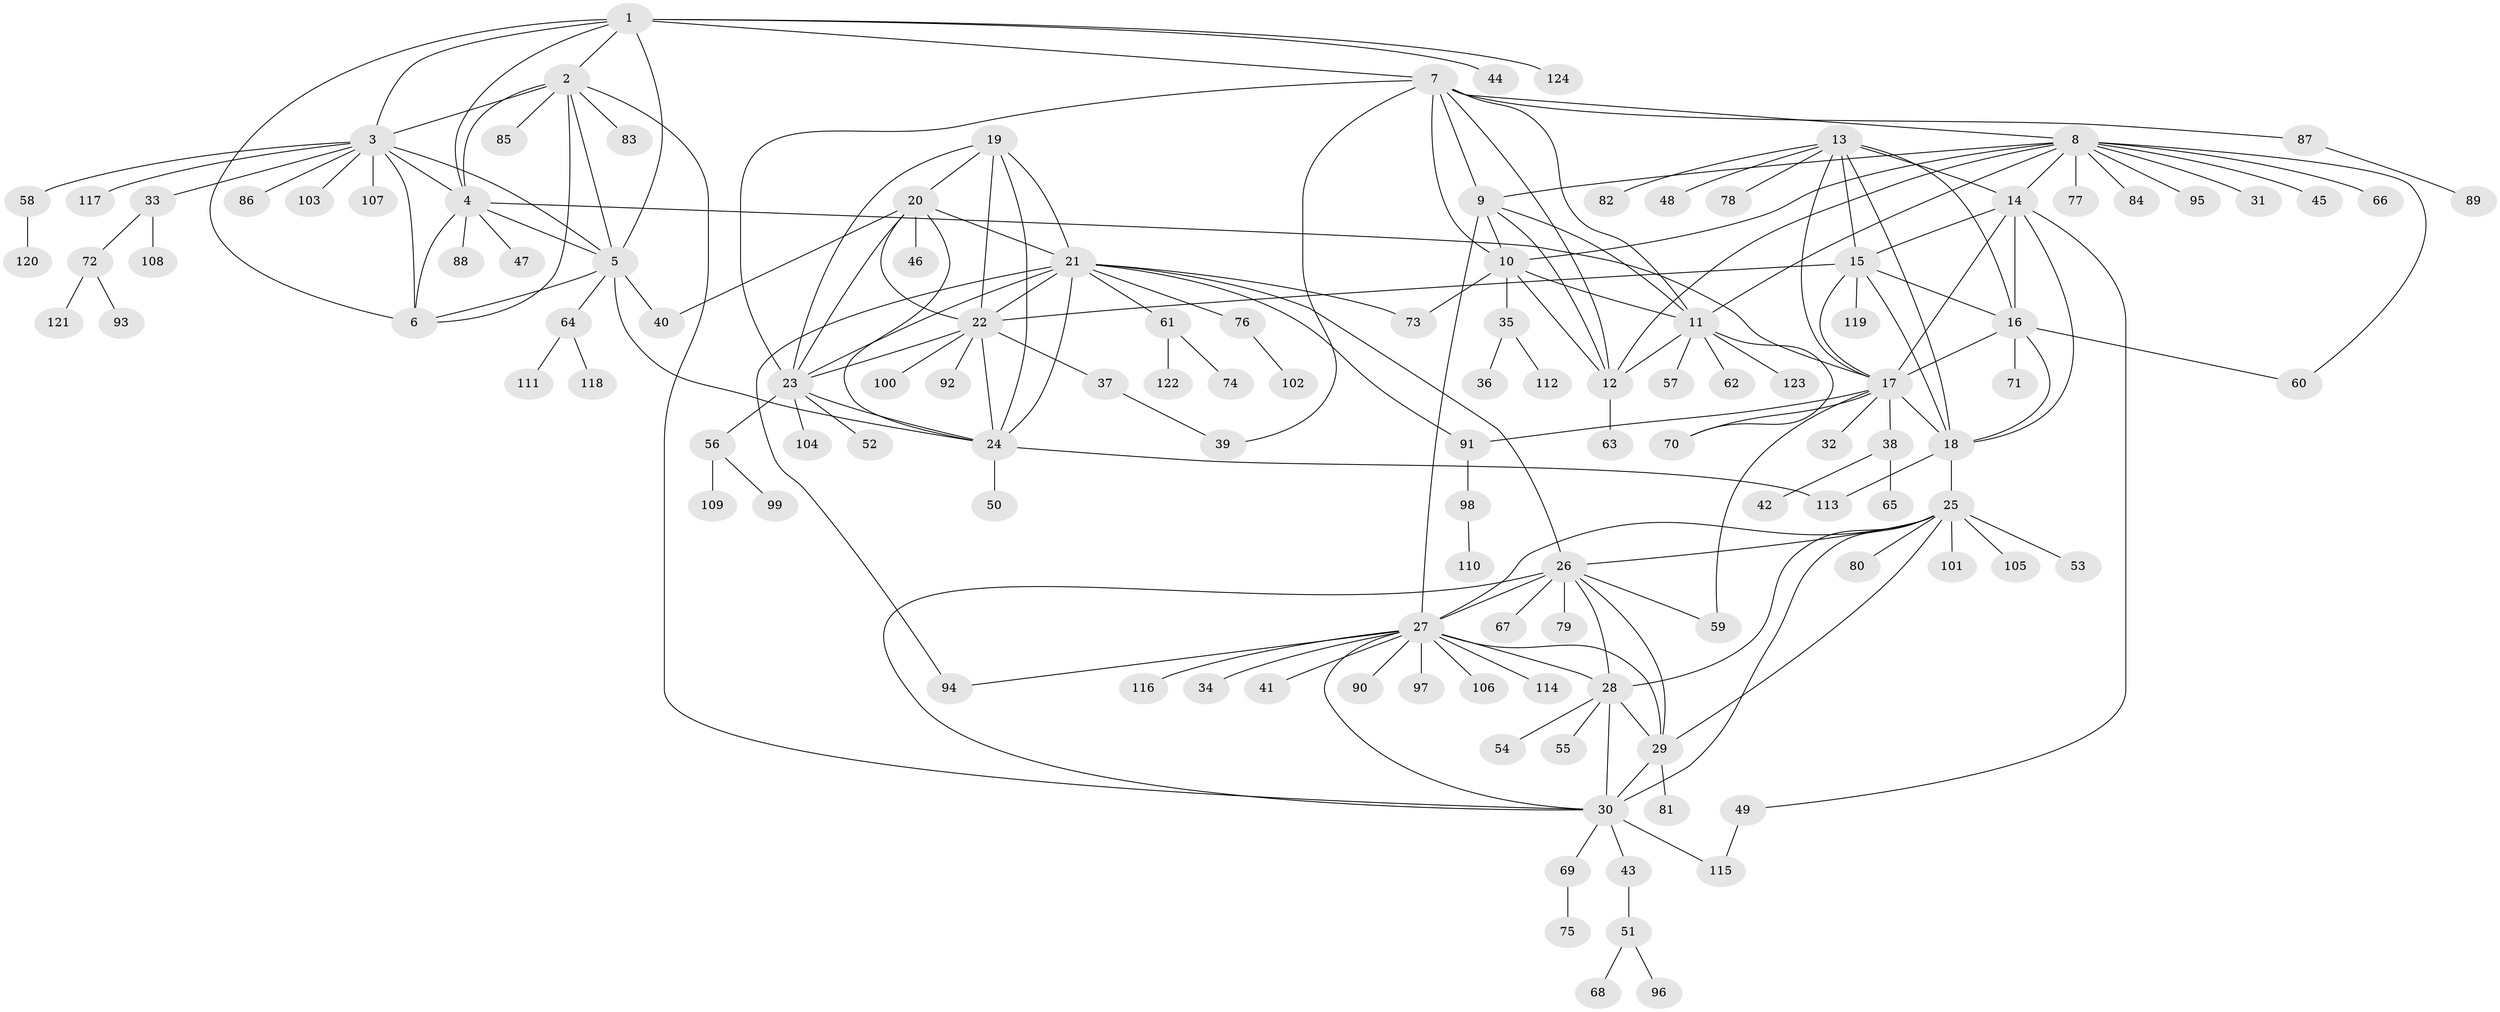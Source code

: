 // Generated by graph-tools (version 1.1) at 2025/56/03/09/25 04:56:08]
// undirected, 124 vertices, 189 edges
graph export_dot {
graph [start="1"]
  node [color=gray90,style=filled];
  1;
  2;
  3;
  4;
  5;
  6;
  7;
  8;
  9;
  10;
  11;
  12;
  13;
  14;
  15;
  16;
  17;
  18;
  19;
  20;
  21;
  22;
  23;
  24;
  25;
  26;
  27;
  28;
  29;
  30;
  31;
  32;
  33;
  34;
  35;
  36;
  37;
  38;
  39;
  40;
  41;
  42;
  43;
  44;
  45;
  46;
  47;
  48;
  49;
  50;
  51;
  52;
  53;
  54;
  55;
  56;
  57;
  58;
  59;
  60;
  61;
  62;
  63;
  64;
  65;
  66;
  67;
  68;
  69;
  70;
  71;
  72;
  73;
  74;
  75;
  76;
  77;
  78;
  79;
  80;
  81;
  82;
  83;
  84;
  85;
  86;
  87;
  88;
  89;
  90;
  91;
  92;
  93;
  94;
  95;
  96;
  97;
  98;
  99;
  100;
  101;
  102;
  103;
  104;
  105;
  106;
  107;
  108;
  109;
  110;
  111;
  112;
  113;
  114;
  115;
  116;
  117;
  118;
  119;
  120;
  121;
  122;
  123;
  124;
  1 -- 2;
  1 -- 3;
  1 -- 4;
  1 -- 5;
  1 -- 6;
  1 -- 7;
  1 -- 44;
  1 -- 124;
  2 -- 3;
  2 -- 4;
  2 -- 5;
  2 -- 6;
  2 -- 30;
  2 -- 83;
  2 -- 85;
  3 -- 4;
  3 -- 5;
  3 -- 6;
  3 -- 33;
  3 -- 58;
  3 -- 86;
  3 -- 103;
  3 -- 107;
  3 -- 117;
  4 -- 5;
  4 -- 6;
  4 -- 17;
  4 -- 47;
  4 -- 88;
  5 -- 6;
  5 -- 24;
  5 -- 40;
  5 -- 64;
  7 -- 8;
  7 -- 9;
  7 -- 10;
  7 -- 11;
  7 -- 12;
  7 -- 23;
  7 -- 39;
  7 -- 87;
  8 -- 9;
  8 -- 10;
  8 -- 11;
  8 -- 12;
  8 -- 14;
  8 -- 31;
  8 -- 45;
  8 -- 60;
  8 -- 66;
  8 -- 77;
  8 -- 84;
  8 -- 95;
  9 -- 10;
  9 -- 11;
  9 -- 12;
  9 -- 27;
  10 -- 11;
  10 -- 12;
  10 -- 35;
  10 -- 73;
  11 -- 12;
  11 -- 57;
  11 -- 62;
  11 -- 70;
  11 -- 123;
  12 -- 63;
  13 -- 14;
  13 -- 15;
  13 -- 16;
  13 -- 17;
  13 -- 18;
  13 -- 48;
  13 -- 78;
  13 -- 82;
  14 -- 15;
  14 -- 16;
  14 -- 17;
  14 -- 18;
  14 -- 49;
  15 -- 16;
  15 -- 17;
  15 -- 18;
  15 -- 22;
  15 -- 119;
  16 -- 17;
  16 -- 18;
  16 -- 60;
  16 -- 71;
  17 -- 18;
  17 -- 32;
  17 -- 38;
  17 -- 59;
  17 -- 70;
  17 -- 91;
  18 -- 25;
  18 -- 113;
  19 -- 20;
  19 -- 21;
  19 -- 22;
  19 -- 23;
  19 -- 24;
  20 -- 21;
  20 -- 22;
  20 -- 23;
  20 -- 24;
  20 -- 40;
  20 -- 46;
  21 -- 22;
  21 -- 23;
  21 -- 24;
  21 -- 26;
  21 -- 61;
  21 -- 73;
  21 -- 76;
  21 -- 91;
  21 -- 94;
  22 -- 23;
  22 -- 24;
  22 -- 37;
  22 -- 92;
  22 -- 100;
  23 -- 24;
  23 -- 52;
  23 -- 56;
  23 -- 104;
  24 -- 50;
  24 -- 113;
  25 -- 26;
  25 -- 27;
  25 -- 28;
  25 -- 29;
  25 -- 30;
  25 -- 53;
  25 -- 80;
  25 -- 101;
  25 -- 105;
  26 -- 27;
  26 -- 28;
  26 -- 29;
  26 -- 30;
  26 -- 59;
  26 -- 67;
  26 -- 79;
  27 -- 28;
  27 -- 29;
  27 -- 30;
  27 -- 34;
  27 -- 41;
  27 -- 90;
  27 -- 94;
  27 -- 97;
  27 -- 106;
  27 -- 114;
  27 -- 116;
  28 -- 29;
  28 -- 30;
  28 -- 54;
  28 -- 55;
  29 -- 30;
  29 -- 81;
  30 -- 43;
  30 -- 69;
  30 -- 115;
  33 -- 72;
  33 -- 108;
  35 -- 36;
  35 -- 112;
  37 -- 39;
  38 -- 42;
  38 -- 65;
  43 -- 51;
  49 -- 115;
  51 -- 68;
  51 -- 96;
  56 -- 99;
  56 -- 109;
  58 -- 120;
  61 -- 74;
  61 -- 122;
  64 -- 111;
  64 -- 118;
  69 -- 75;
  72 -- 93;
  72 -- 121;
  76 -- 102;
  87 -- 89;
  91 -- 98;
  98 -- 110;
}
